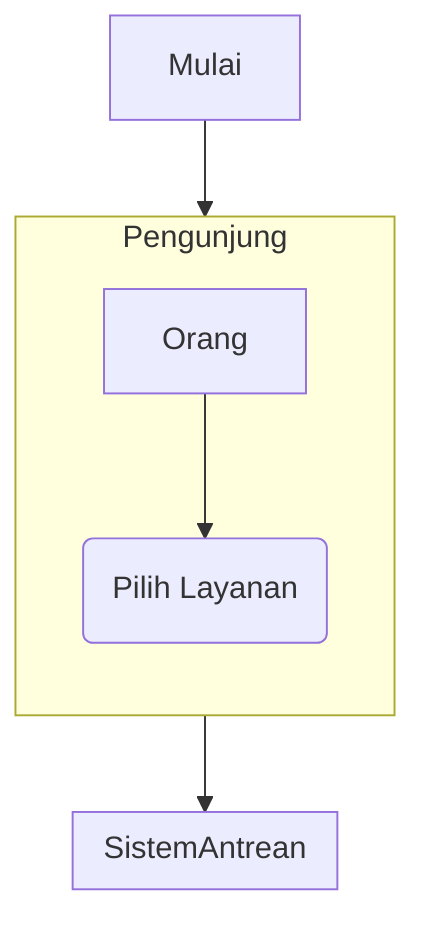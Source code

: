 flowchart TB
  Mulai --> Pengunjung
  Pengunjung --> SistemAntrean
  subgraph Pengunjung
    direction TB
    Orang --> p1("`Pilih Layanan`")
  end  
  subgraph SistemAntrean
    direction TB
  end